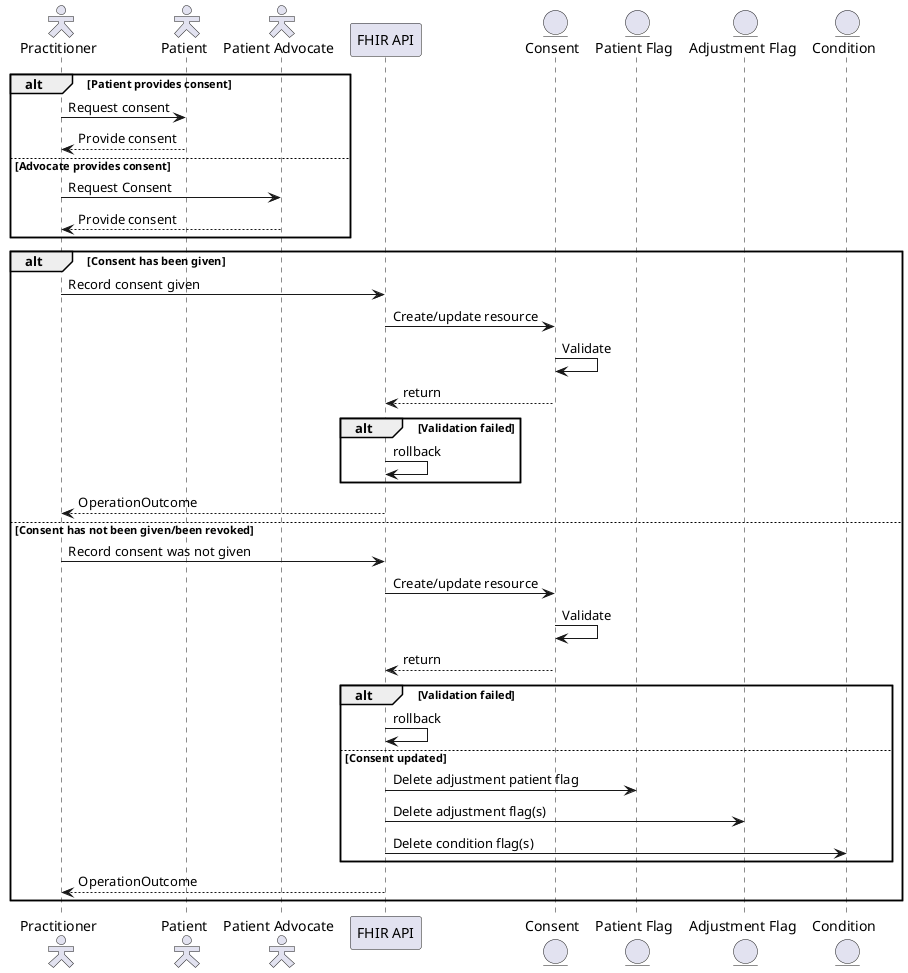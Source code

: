 @startuml

skinparam actorStyle hollow

actor        "Practitioner"     as pra
actor        "Patient"          as pat
actor        "Patient Advocate" as pad
participant  "FHIR API"         as api
entity       "Consent"          as con
entity       "Patient Flag"     as pfg
entity       "Adjustment Flag"  as adj
entity       "Condition"        as cod

alt Patient provides consent
  pra ->  pat : Request consent
  pra <-- pat : Provide consent
else Advocate provides consent
  pra ->  pad : Request Consent
  pra <-- pad : Provide consent
end

alt Consent has been given
  pra ->  api : Record consent given
  api ->  con : Create/update resource
  con ->  con : Validate
  api <-- con : return
  alt Validation failed
    api -> api : rollback
  end
  pra <-- api : OperationOutcome
else Consent has not been given/been revoked
  pra ->  api : Record consent was not given
  api ->  con : Create/update resource
  con ->  con : Validate
  api <-- con : return
  alt Validation failed
    api -> api : rollback
  else Consent updated
    api ->  pfg : Delete adjustment patient flag
    api ->  adj : Delete adjustment flag(s)
    api ->  cod : Delete condition flag(s)
  end
  pra <-- api : OperationOutcome
end

@enduml